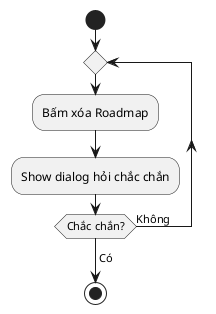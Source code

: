 @startuml XoaRoadMap
start
repeat
:Bấm xóa Roadmap;
:Show dialog hỏi chắc chắn;
repeat while (Chắc chắn?) is (Không)
->Có;
stop
@enduml